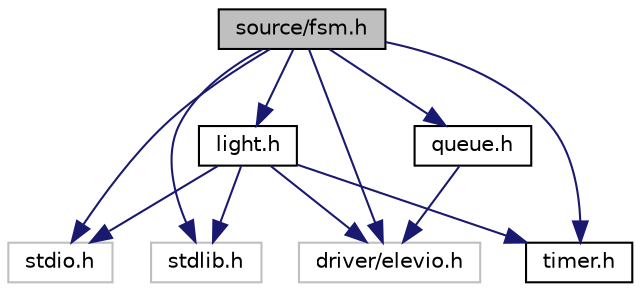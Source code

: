 digraph "source/fsm.h"
{
 // LATEX_PDF_SIZE
  edge [fontname="Helvetica",fontsize="10",labelfontname="Helvetica",labelfontsize="10"];
  node [fontname="Helvetica",fontsize="10",shape=record];
  Node1 [label="source/fsm.h",height=0.2,width=0.4,color="black", fillcolor="grey75", style="filled", fontcolor="black",tooltip="Finite state machine and other functions."];
  Node1 -> Node2 [color="midnightblue",fontsize="10",style="solid"];
  Node2 [label="stdio.h",height=0.2,width=0.4,color="grey75", fillcolor="white", style="filled",tooltip=" "];
  Node1 -> Node3 [color="midnightblue",fontsize="10",style="solid"];
  Node3 [label="stdlib.h",height=0.2,width=0.4,color="grey75", fillcolor="white", style="filled",tooltip=" "];
  Node1 -> Node4 [color="midnightblue",fontsize="10",style="solid"];
  Node4 [label="driver/elevio.h",height=0.2,width=0.4,color="grey75", fillcolor="white", style="filled",tooltip=" "];
  Node1 -> Node5 [color="midnightblue",fontsize="10",style="solid"];
  Node5 [label="queue.h",height=0.2,width=0.4,color="black", fillcolor="white", style="filled",URL="$queue_8h.html",tooltip="Functions to control the queue."];
  Node5 -> Node4 [color="midnightblue",fontsize="10",style="solid"];
  Node1 -> Node6 [color="midnightblue",fontsize="10",style="solid"];
  Node6 [label="light.h",height=0.2,width=0.4,color="black", fillcolor="white", style="filled",URL="$light_8h.html",tooltip="Functions to control the lights."];
  Node6 -> Node3 [color="midnightblue",fontsize="10",style="solid"];
  Node6 -> Node2 [color="midnightblue",fontsize="10",style="solid"];
  Node6 -> Node4 [color="midnightblue",fontsize="10",style="solid"];
  Node6 -> Node7 [color="midnightblue",fontsize="10",style="solid"];
  Node7 [label="timer.h",height=0.2,width=0.4,color="black", fillcolor="white", style="filled",URL="$timer_8h.html",tooltip=" "];
  Node1 -> Node7 [color="midnightblue",fontsize="10",style="solid"];
}
